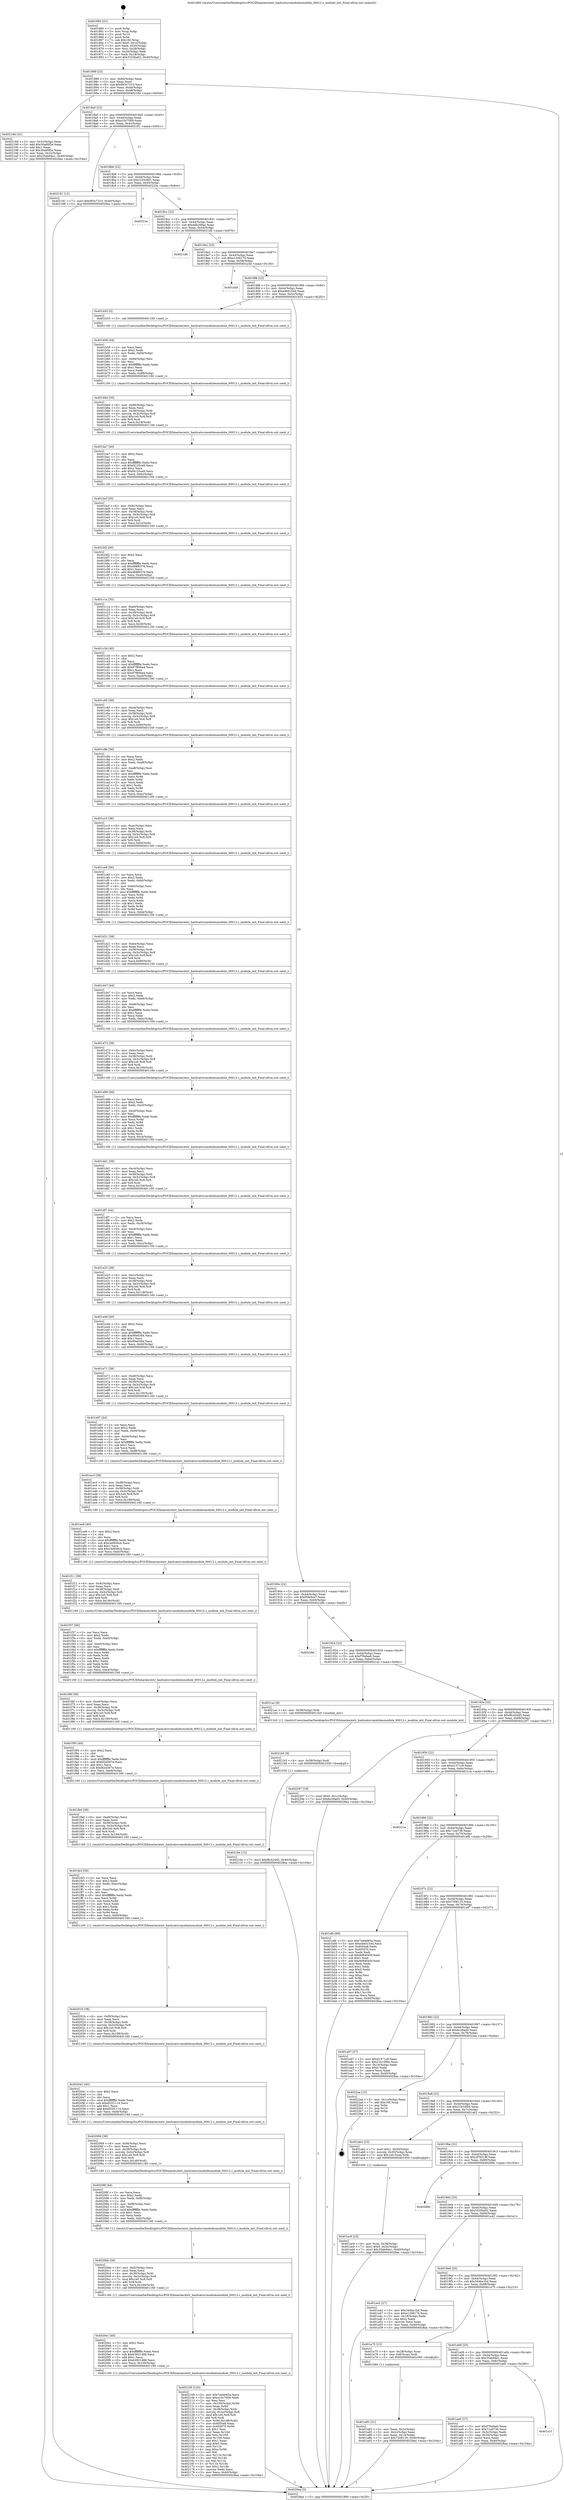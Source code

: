 digraph "0x401860" {
  label = "0x401860 (/mnt/c/Users/mathe/Desktop/tcc/POCII/binaries/extr_hashcatsrcmodulesmodule_00012.c_module_init_Final-ollvm.out::main(0))"
  labelloc = "t"
  node[shape=record]

  Entry [label="",width=0.3,height=0.3,shape=circle,fillcolor=black,style=filled]
  "0x401889" [label="{
     0x401889 [23]\l
     | [instrs]\l
     &nbsp;&nbsp;0x401889 \<+3\>: mov -0x40(%rbp),%eax\l
     &nbsp;&nbsp;0x40188c \<+2\>: mov %eax,%ecx\l
     &nbsp;&nbsp;0x40188e \<+6\>: sub $0x993c7310,%ecx\l
     &nbsp;&nbsp;0x401894 \<+3\>: mov %eax,-0x44(%rbp)\l
     &nbsp;&nbsp;0x401897 \<+3\>: mov %ecx,-0x48(%rbp)\l
     &nbsp;&nbsp;0x40189a \<+6\>: je 000000000040218d \<main+0x92d\>\l
  }"]
  "0x40218d" [label="{
     0x40218d [31]\l
     | [instrs]\l
     &nbsp;&nbsp;0x40218d \<+3\>: mov -0x3c(%rbp),%eax\l
     &nbsp;&nbsp;0x402190 \<+5\>: add $0x30a80f2e,%eax\l
     &nbsp;&nbsp;0x402195 \<+3\>: add $0x1,%eax\l
     &nbsp;&nbsp;0x402198 \<+5\>: sub $0x30a80f2e,%eax\l
     &nbsp;&nbsp;0x40219d \<+3\>: mov %eax,-0x3c(%rbp)\l
     &nbsp;&nbsp;0x4021a0 \<+7\>: movl $0x35ab94e1,-0x40(%rbp)\l
     &nbsp;&nbsp;0x4021a7 \<+5\>: jmp 00000000004028aa \<main+0x104a\>\l
  }"]
  "0x4018a0" [label="{
     0x4018a0 [22]\l
     | [instrs]\l
     &nbsp;&nbsp;0x4018a0 \<+5\>: jmp 00000000004018a5 \<main+0x45\>\l
     &nbsp;&nbsp;0x4018a5 \<+3\>: mov -0x44(%rbp),%eax\l
     &nbsp;&nbsp;0x4018a8 \<+5\>: sub $0xa10c7009,%eax\l
     &nbsp;&nbsp;0x4018ad \<+3\>: mov %eax,-0x4c(%rbp)\l
     &nbsp;&nbsp;0x4018b0 \<+6\>: je 0000000000402181 \<main+0x921\>\l
  }"]
  Exit [label="",width=0.3,height=0.3,shape=circle,fillcolor=black,style=filled,peripheries=2]
  "0x402181" [label="{
     0x402181 [12]\l
     | [instrs]\l
     &nbsp;&nbsp;0x402181 \<+7\>: movl $0x993c7310,-0x40(%rbp)\l
     &nbsp;&nbsp;0x402188 \<+5\>: jmp 00000000004028aa \<main+0x104a\>\l
  }"]
  "0x4018b6" [label="{
     0x4018b6 [22]\l
     | [instrs]\l
     &nbsp;&nbsp;0x4018b6 \<+5\>: jmp 00000000004018bb \<main+0x5b\>\l
     &nbsp;&nbsp;0x4018bb \<+3\>: mov -0x44(%rbp),%eax\l
     &nbsp;&nbsp;0x4018be \<+5\>: sub $0xc233c901,%eax\l
     &nbsp;&nbsp;0x4018c3 \<+3\>: mov %eax,-0x50(%rbp)\l
     &nbsp;&nbsp;0x4018c6 \<+6\>: je 000000000040222e \<main+0x9ce\>\l
  }"]
  "0x4021be" [label="{
     0x4021be [12]\l
     | [instrs]\l
     &nbsp;&nbsp;0x4021be \<+7\>: movl $0xf8c42445,-0x40(%rbp)\l
     &nbsp;&nbsp;0x4021c5 \<+5\>: jmp 00000000004028aa \<main+0x104a\>\l
  }"]
  "0x40222e" [label="{
     0x40222e\l
  }", style=dashed]
  "0x4018cc" [label="{
     0x4018cc [22]\l
     | [instrs]\l
     &nbsp;&nbsp;0x4018cc \<+5\>: jmp 00000000004018d1 \<main+0x71\>\l
     &nbsp;&nbsp;0x4018d1 \<+3\>: mov -0x44(%rbp),%eax\l
     &nbsp;&nbsp;0x4018d4 \<+5\>: sub $0xddb208ac,%eax\l
     &nbsp;&nbsp;0x4018d9 \<+3\>: mov %eax,-0x54(%rbp)\l
     &nbsp;&nbsp;0x4018dc \<+6\>: je 00000000004021d6 \<main+0x976\>\l
  }"]
  "0x4021b5" [label="{
     0x4021b5 [9]\l
     | [instrs]\l
     &nbsp;&nbsp;0x4021b5 \<+4\>: mov -0x38(%rbp),%rdi\l
     &nbsp;&nbsp;0x4021b9 \<+5\>: call 0000000000401030 \<free@plt\>\l
     | [calls]\l
     &nbsp;&nbsp;0x401030 \{1\} (unknown)\l
  }"]
  "0x4021d6" [label="{
     0x4021d6\l
  }", style=dashed]
  "0x4018e2" [label="{
     0x4018e2 [22]\l
     | [instrs]\l
     &nbsp;&nbsp;0x4018e2 \<+5\>: jmp 00000000004018e7 \<main+0x87\>\l
     &nbsp;&nbsp;0x4018e7 \<+3\>: mov -0x44(%rbp),%eax\l
     &nbsp;&nbsp;0x4018ea \<+5\>: sub $0xe1208170,%eax\l
     &nbsp;&nbsp;0x4018ef \<+3\>: mov %eax,-0x58(%rbp)\l
     &nbsp;&nbsp;0x4018f2 \<+6\>: je 0000000000401a5d \<main+0x1fd\>\l
  }"]
  "0x402109" [label="{
     0x402109 [120]\l
     | [instrs]\l
     &nbsp;&nbsp;0x402109 \<+5\>: mov $0x7ad4665a,%ecx\l
     &nbsp;&nbsp;0x40210e \<+5\>: mov $0xa10c7009,%edx\l
     &nbsp;&nbsp;0x402113 \<+2\>: xor %esi,%esi\l
     &nbsp;&nbsp;0x402115 \<+7\>: mov -0x100(%rbp),%r9d\l
     &nbsp;&nbsp;0x40211c \<+4\>: imul %eax,%r9d\l
     &nbsp;&nbsp;0x402120 \<+4\>: mov -0x38(%rbp),%rdi\l
     &nbsp;&nbsp;0x402124 \<+4\>: movslq -0x3c(%rbp),%r8\l
     &nbsp;&nbsp;0x402128 \<+7\>: imul $0x1e0,%r8,%r8\l
     &nbsp;&nbsp;0x40212f \<+3\>: add %r8,%rdi\l
     &nbsp;&nbsp;0x402132 \<+7\>: mov %r9d,0x1d8(%rdi)\l
     &nbsp;&nbsp;0x402139 \<+7\>: mov 0x4050a8,%eax\l
     &nbsp;&nbsp;0x402140 \<+8\>: mov 0x405070,%r9d\l
     &nbsp;&nbsp;0x402148 \<+3\>: sub $0x1,%esi\l
     &nbsp;&nbsp;0x40214b \<+3\>: mov %eax,%r10d\l
     &nbsp;&nbsp;0x40214e \<+3\>: add %esi,%r10d\l
     &nbsp;&nbsp;0x402151 \<+4\>: imul %r10d,%eax\l
     &nbsp;&nbsp;0x402155 \<+3\>: and $0x1,%eax\l
     &nbsp;&nbsp;0x402158 \<+3\>: cmp $0x0,%eax\l
     &nbsp;&nbsp;0x40215b \<+4\>: sete %r11b\l
     &nbsp;&nbsp;0x40215f \<+4\>: cmp $0xa,%r9d\l
     &nbsp;&nbsp;0x402163 \<+3\>: setl %bl\l
     &nbsp;&nbsp;0x402166 \<+3\>: mov %r11b,%r14b\l
     &nbsp;&nbsp;0x402169 \<+3\>: and %bl,%r14b\l
     &nbsp;&nbsp;0x40216c \<+3\>: xor %bl,%r11b\l
     &nbsp;&nbsp;0x40216f \<+3\>: or %r11b,%r14b\l
     &nbsp;&nbsp;0x402172 \<+4\>: test $0x1,%r14b\l
     &nbsp;&nbsp;0x402176 \<+3\>: cmovne %edx,%ecx\l
     &nbsp;&nbsp;0x402179 \<+3\>: mov %ecx,-0x40(%rbp)\l
     &nbsp;&nbsp;0x40217c \<+5\>: jmp 00000000004028aa \<main+0x104a\>\l
  }"]
  "0x401a5d" [label="{
     0x401a5d\l
  }", style=dashed]
  "0x4018f8" [label="{
     0x4018f8 [22]\l
     | [instrs]\l
     &nbsp;&nbsp;0x4018f8 \<+5\>: jmp 00000000004018fd \<main+0x9d\>\l
     &nbsp;&nbsp;0x4018fd \<+3\>: mov -0x44(%rbp),%eax\l
     &nbsp;&nbsp;0x401900 \<+5\>: sub $0xe46d1544,%eax\l
     &nbsp;&nbsp;0x401905 \<+3\>: mov %eax,-0x5c(%rbp)\l
     &nbsp;&nbsp;0x401908 \<+6\>: je 0000000000401b53 \<main+0x2f3\>\l
  }"]
  "0x4020e1" [label="{
     0x4020e1 [40]\l
     | [instrs]\l
     &nbsp;&nbsp;0x4020e1 \<+5\>: mov $0x2,%ecx\l
     &nbsp;&nbsp;0x4020e6 \<+1\>: cltd\l
     &nbsp;&nbsp;0x4020e7 \<+2\>: idiv %ecx\l
     &nbsp;&nbsp;0x4020e9 \<+6\>: imul $0xfffffffe,%edx,%ecx\l
     &nbsp;&nbsp;0x4020ef \<+6\>: sub $0xb3921488,%ecx\l
     &nbsp;&nbsp;0x4020f5 \<+3\>: add $0x1,%ecx\l
     &nbsp;&nbsp;0x4020f8 \<+6\>: add $0xb3921488,%ecx\l
     &nbsp;&nbsp;0x4020fe \<+6\>: mov %ecx,-0x100(%rbp)\l
     &nbsp;&nbsp;0x402104 \<+5\>: call 0000000000401160 \<next_i\>\l
     | [calls]\l
     &nbsp;&nbsp;0x401160 \{1\} (/mnt/c/Users/mathe/Desktop/tcc/POCII/binaries/extr_hashcatsrcmodulesmodule_00012.c_module_init_Final-ollvm.out::next_i)\l
  }"]
  "0x401b53" [label="{
     0x401b53 [5]\l
     | [instrs]\l
     &nbsp;&nbsp;0x401b53 \<+5\>: call 0000000000401160 \<next_i\>\l
     | [calls]\l
     &nbsp;&nbsp;0x401160 \{1\} (/mnt/c/Users/mathe/Desktop/tcc/POCII/binaries/extr_hashcatsrcmodulesmodule_00012.c_module_init_Final-ollvm.out::next_i)\l
  }"]
  "0x40190e" [label="{
     0x40190e [22]\l
     | [instrs]\l
     &nbsp;&nbsp;0x40190e \<+5\>: jmp 0000000000401913 \<main+0xb3\>\l
     &nbsp;&nbsp;0x401913 \<+3\>: mov -0x44(%rbp),%eax\l
     &nbsp;&nbsp;0x401916 \<+5\>: sub $0xf5de9ce7,%eax\l
     &nbsp;&nbsp;0x40191b \<+3\>: mov %eax,-0x60(%rbp)\l
     &nbsp;&nbsp;0x40191e \<+6\>: je 000000000040228b \<main+0xa2b\>\l
  }"]
  "0x4020bb" [label="{
     0x4020bb [38]\l
     | [instrs]\l
     &nbsp;&nbsp;0x4020bb \<+6\>: mov -0xfc(%rbp),%ecx\l
     &nbsp;&nbsp;0x4020c1 \<+3\>: imul %eax,%ecx\l
     &nbsp;&nbsp;0x4020c4 \<+4\>: mov -0x38(%rbp),%rdi\l
     &nbsp;&nbsp;0x4020c8 \<+4\>: movslq -0x3c(%rbp),%r8\l
     &nbsp;&nbsp;0x4020cc \<+7\>: imul $0x1e0,%r8,%r8\l
     &nbsp;&nbsp;0x4020d3 \<+3\>: add %r8,%rdi\l
     &nbsp;&nbsp;0x4020d6 \<+6\>: mov %ecx,0x1d4(%rdi)\l
     &nbsp;&nbsp;0x4020dc \<+5\>: call 0000000000401160 \<next_i\>\l
     | [calls]\l
     &nbsp;&nbsp;0x401160 \{1\} (/mnt/c/Users/mathe/Desktop/tcc/POCII/binaries/extr_hashcatsrcmodulesmodule_00012.c_module_init_Final-ollvm.out::next_i)\l
  }"]
  "0x40228b" [label="{
     0x40228b\l
  }", style=dashed]
  "0x401924" [label="{
     0x401924 [22]\l
     | [instrs]\l
     &nbsp;&nbsp;0x401924 \<+5\>: jmp 0000000000401929 \<main+0xc9\>\l
     &nbsp;&nbsp;0x401929 \<+3\>: mov -0x44(%rbp),%eax\l
     &nbsp;&nbsp;0x40192c \<+5\>: sub $0xf79afae0,%eax\l
     &nbsp;&nbsp;0x401931 \<+3\>: mov %eax,-0x64(%rbp)\l
     &nbsp;&nbsp;0x401934 \<+6\>: je 00000000004021ac \<main+0x94c\>\l
  }"]
  "0x40208f" [label="{
     0x40208f [44]\l
     | [instrs]\l
     &nbsp;&nbsp;0x40208f \<+2\>: xor %ecx,%ecx\l
     &nbsp;&nbsp;0x402091 \<+5\>: mov $0x2,%edx\l
     &nbsp;&nbsp;0x402096 \<+6\>: mov %edx,-0xf8(%rbp)\l
     &nbsp;&nbsp;0x40209c \<+1\>: cltd\l
     &nbsp;&nbsp;0x40209d \<+6\>: mov -0xf8(%rbp),%esi\l
     &nbsp;&nbsp;0x4020a3 \<+2\>: idiv %esi\l
     &nbsp;&nbsp;0x4020a5 \<+6\>: imul $0xfffffffe,%edx,%edx\l
     &nbsp;&nbsp;0x4020ab \<+3\>: sub $0x1,%ecx\l
     &nbsp;&nbsp;0x4020ae \<+2\>: sub %ecx,%edx\l
     &nbsp;&nbsp;0x4020b0 \<+6\>: mov %edx,-0xfc(%rbp)\l
     &nbsp;&nbsp;0x4020b6 \<+5\>: call 0000000000401160 \<next_i\>\l
     | [calls]\l
     &nbsp;&nbsp;0x401160 \{1\} (/mnt/c/Users/mathe/Desktop/tcc/POCII/binaries/extr_hashcatsrcmodulesmodule_00012.c_module_init_Final-ollvm.out::next_i)\l
  }"]
  "0x4021ac" [label="{
     0x4021ac [9]\l
     | [instrs]\l
     &nbsp;&nbsp;0x4021ac \<+4\>: mov -0x38(%rbp),%rdi\l
     &nbsp;&nbsp;0x4021b0 \<+5\>: call 00000000004013c0 \<module_init\>\l
     | [calls]\l
     &nbsp;&nbsp;0x4013c0 \{1\} (/mnt/c/Users/mathe/Desktop/tcc/POCII/binaries/extr_hashcatsrcmodulesmodule_00012.c_module_init_Final-ollvm.out::module_init)\l
  }"]
  "0x40193a" [label="{
     0x40193a [22]\l
     | [instrs]\l
     &nbsp;&nbsp;0x40193a \<+5\>: jmp 000000000040193f \<main+0xdf\>\l
     &nbsp;&nbsp;0x40193f \<+3\>: mov -0x44(%rbp),%eax\l
     &nbsp;&nbsp;0x401942 \<+5\>: sub $0xf8c42445,%eax\l
     &nbsp;&nbsp;0x401947 \<+3\>: mov %eax,-0x68(%rbp)\l
     &nbsp;&nbsp;0x40194a \<+6\>: je 0000000000402297 \<main+0xa37\>\l
  }"]
  "0x402069" [label="{
     0x402069 [38]\l
     | [instrs]\l
     &nbsp;&nbsp;0x402069 \<+6\>: mov -0xf4(%rbp),%ecx\l
     &nbsp;&nbsp;0x40206f \<+3\>: imul %eax,%ecx\l
     &nbsp;&nbsp;0x402072 \<+4\>: mov -0x38(%rbp),%rdi\l
     &nbsp;&nbsp;0x402076 \<+4\>: movslq -0x3c(%rbp),%r8\l
     &nbsp;&nbsp;0x40207a \<+7\>: imul $0x1e0,%r8,%r8\l
     &nbsp;&nbsp;0x402081 \<+3\>: add %r8,%rdi\l
     &nbsp;&nbsp;0x402084 \<+6\>: mov %ecx,0x1d0(%rdi)\l
     &nbsp;&nbsp;0x40208a \<+5\>: call 0000000000401160 \<next_i\>\l
     | [calls]\l
     &nbsp;&nbsp;0x401160 \{1\} (/mnt/c/Users/mathe/Desktop/tcc/POCII/binaries/extr_hashcatsrcmodulesmodule_00012.c_module_init_Final-ollvm.out::next_i)\l
  }"]
  "0x402297" [label="{
     0x402297 [19]\l
     | [instrs]\l
     &nbsp;&nbsp;0x402297 \<+7\>: movl $0x0,-0x1c(%rbp)\l
     &nbsp;&nbsp;0x40229e \<+7\>: movl $0xbc26ad3,-0x40(%rbp)\l
     &nbsp;&nbsp;0x4022a5 \<+5\>: jmp 00000000004028aa \<main+0x104a\>\l
  }"]
  "0x401950" [label="{
     0x401950 [22]\l
     | [instrs]\l
     &nbsp;&nbsp;0x401950 \<+5\>: jmp 0000000000401955 \<main+0xf5\>\l
     &nbsp;&nbsp;0x401955 \<+3\>: mov -0x44(%rbp),%eax\l
     &nbsp;&nbsp;0x401958 \<+5\>: sub $0x41571c9,%eax\l
     &nbsp;&nbsp;0x40195d \<+3\>: mov %eax,-0x6c(%rbp)\l
     &nbsp;&nbsp;0x401960 \<+6\>: je 00000000004021ca \<main+0x96a\>\l
  }"]
  "0x402041" [label="{
     0x402041 [40]\l
     | [instrs]\l
     &nbsp;&nbsp;0x402041 \<+5\>: mov $0x2,%ecx\l
     &nbsp;&nbsp;0x402046 \<+1\>: cltd\l
     &nbsp;&nbsp;0x402047 \<+2\>: idiv %ecx\l
     &nbsp;&nbsp;0x402049 \<+6\>: imul $0xfffffffe,%edx,%ecx\l
     &nbsp;&nbsp;0x40204f \<+6\>: sub $0xd52f1114,%ecx\l
     &nbsp;&nbsp;0x402055 \<+3\>: add $0x1,%ecx\l
     &nbsp;&nbsp;0x402058 \<+6\>: add $0xd52f1114,%ecx\l
     &nbsp;&nbsp;0x40205e \<+6\>: mov %ecx,-0xf4(%rbp)\l
     &nbsp;&nbsp;0x402064 \<+5\>: call 0000000000401160 \<next_i\>\l
     | [calls]\l
     &nbsp;&nbsp;0x401160 \{1\} (/mnt/c/Users/mathe/Desktop/tcc/POCII/binaries/extr_hashcatsrcmodulesmodule_00012.c_module_init_Final-ollvm.out::next_i)\l
  }"]
  "0x4021ca" [label="{
     0x4021ca\l
  }", style=dashed]
  "0x401966" [label="{
     0x401966 [22]\l
     | [instrs]\l
     &nbsp;&nbsp;0x401966 \<+5\>: jmp 000000000040196b \<main+0x10b\>\l
     &nbsp;&nbsp;0x40196b \<+3\>: mov -0x44(%rbp),%eax\l
     &nbsp;&nbsp;0x40196e \<+5\>: sub $0x71ed736,%eax\l
     &nbsp;&nbsp;0x401973 \<+3\>: mov %eax,-0x70(%rbp)\l
     &nbsp;&nbsp;0x401976 \<+6\>: je 0000000000401afb \<main+0x29b\>\l
  }"]
  "0x40201b" [label="{
     0x40201b [38]\l
     | [instrs]\l
     &nbsp;&nbsp;0x40201b \<+6\>: mov -0xf0(%rbp),%ecx\l
     &nbsp;&nbsp;0x402021 \<+3\>: imul %eax,%ecx\l
     &nbsp;&nbsp;0x402024 \<+4\>: mov -0x38(%rbp),%rdi\l
     &nbsp;&nbsp;0x402028 \<+4\>: movslq -0x3c(%rbp),%r8\l
     &nbsp;&nbsp;0x40202c \<+7\>: imul $0x1e0,%r8,%r8\l
     &nbsp;&nbsp;0x402033 \<+3\>: add %r8,%rdi\l
     &nbsp;&nbsp;0x402036 \<+6\>: mov %ecx,0x198(%rdi)\l
     &nbsp;&nbsp;0x40203c \<+5\>: call 0000000000401160 \<next_i\>\l
     | [calls]\l
     &nbsp;&nbsp;0x401160 \{1\} (/mnt/c/Users/mathe/Desktop/tcc/POCII/binaries/extr_hashcatsrcmodulesmodule_00012.c_module_init_Final-ollvm.out::next_i)\l
  }"]
  "0x401afb" [label="{
     0x401afb [88]\l
     | [instrs]\l
     &nbsp;&nbsp;0x401afb \<+5\>: mov $0x7ad4665a,%eax\l
     &nbsp;&nbsp;0x401b00 \<+5\>: mov $0xe46d1544,%ecx\l
     &nbsp;&nbsp;0x401b05 \<+7\>: mov 0x4050a8,%edx\l
     &nbsp;&nbsp;0x401b0c \<+7\>: mov 0x405070,%esi\l
     &nbsp;&nbsp;0x401b13 \<+2\>: mov %edx,%edi\l
     &nbsp;&nbsp;0x401b15 \<+6\>: sub $0x9d84045f,%edi\l
     &nbsp;&nbsp;0x401b1b \<+3\>: sub $0x1,%edi\l
     &nbsp;&nbsp;0x401b1e \<+6\>: add $0x9d84045f,%edi\l
     &nbsp;&nbsp;0x401b24 \<+3\>: imul %edi,%edx\l
     &nbsp;&nbsp;0x401b27 \<+3\>: and $0x1,%edx\l
     &nbsp;&nbsp;0x401b2a \<+3\>: cmp $0x0,%edx\l
     &nbsp;&nbsp;0x401b2d \<+4\>: sete %r8b\l
     &nbsp;&nbsp;0x401b31 \<+3\>: cmp $0xa,%esi\l
     &nbsp;&nbsp;0x401b34 \<+4\>: setl %r9b\l
     &nbsp;&nbsp;0x401b38 \<+3\>: mov %r8b,%r10b\l
     &nbsp;&nbsp;0x401b3b \<+3\>: and %r9b,%r10b\l
     &nbsp;&nbsp;0x401b3e \<+3\>: xor %r9b,%r8b\l
     &nbsp;&nbsp;0x401b41 \<+3\>: or %r8b,%r10b\l
     &nbsp;&nbsp;0x401b44 \<+4\>: test $0x1,%r10b\l
     &nbsp;&nbsp;0x401b48 \<+3\>: cmovne %ecx,%eax\l
     &nbsp;&nbsp;0x401b4b \<+3\>: mov %eax,-0x40(%rbp)\l
     &nbsp;&nbsp;0x401b4e \<+5\>: jmp 00000000004028aa \<main+0x104a\>\l
  }"]
  "0x40197c" [label="{
     0x40197c [22]\l
     | [instrs]\l
     &nbsp;&nbsp;0x40197c \<+5\>: jmp 0000000000401981 \<main+0x121\>\l
     &nbsp;&nbsp;0x401981 \<+3\>: mov -0x44(%rbp),%eax\l
     &nbsp;&nbsp;0x401984 \<+5\>: sub $0x7308135,%eax\l
     &nbsp;&nbsp;0x401989 \<+3\>: mov %eax,-0x74(%rbp)\l
     &nbsp;&nbsp;0x40198c \<+6\>: je 0000000000401a97 \<main+0x237\>\l
  }"]
  "0x401fe3" [label="{
     0x401fe3 [56]\l
     | [instrs]\l
     &nbsp;&nbsp;0x401fe3 \<+2\>: xor %ecx,%ecx\l
     &nbsp;&nbsp;0x401fe5 \<+5\>: mov $0x2,%edx\l
     &nbsp;&nbsp;0x401fea \<+6\>: mov %edx,-0xec(%rbp)\l
     &nbsp;&nbsp;0x401ff0 \<+1\>: cltd\l
     &nbsp;&nbsp;0x401ff1 \<+6\>: mov -0xec(%rbp),%esi\l
     &nbsp;&nbsp;0x401ff7 \<+2\>: idiv %esi\l
     &nbsp;&nbsp;0x401ff9 \<+6\>: imul $0xfffffffe,%edx,%edx\l
     &nbsp;&nbsp;0x401fff \<+3\>: mov %ecx,%r9d\l
     &nbsp;&nbsp;0x402002 \<+3\>: sub %edx,%r9d\l
     &nbsp;&nbsp;0x402005 \<+2\>: mov %ecx,%edx\l
     &nbsp;&nbsp;0x402007 \<+3\>: sub $0x1,%edx\l
     &nbsp;&nbsp;0x40200a \<+3\>: add %edx,%r9d\l
     &nbsp;&nbsp;0x40200d \<+3\>: sub %r9d,%ecx\l
     &nbsp;&nbsp;0x402010 \<+6\>: mov %ecx,-0xf0(%rbp)\l
     &nbsp;&nbsp;0x402016 \<+5\>: call 0000000000401160 \<next_i\>\l
     | [calls]\l
     &nbsp;&nbsp;0x401160 \{1\} (/mnt/c/Users/mathe/Desktop/tcc/POCII/binaries/extr_hashcatsrcmodulesmodule_00012.c_module_init_Final-ollvm.out::next_i)\l
  }"]
  "0x401a97" [label="{
     0x401a97 [27]\l
     | [instrs]\l
     &nbsp;&nbsp;0x401a97 \<+5\>: mov $0x41571c9,%eax\l
     &nbsp;&nbsp;0x401a9c \<+5\>: mov $0x21b10f94,%ecx\l
     &nbsp;&nbsp;0x401aa1 \<+3\>: mov -0x14(%rbp),%edx\l
     &nbsp;&nbsp;0x401aa4 \<+3\>: cmp $0x0,%edx\l
     &nbsp;&nbsp;0x401aa7 \<+3\>: cmove %ecx,%eax\l
     &nbsp;&nbsp;0x401aaa \<+3\>: mov %eax,-0x40(%rbp)\l
     &nbsp;&nbsp;0x401aad \<+5\>: jmp 00000000004028aa \<main+0x104a\>\l
  }"]
  "0x401992" [label="{
     0x401992 [22]\l
     | [instrs]\l
     &nbsp;&nbsp;0x401992 \<+5\>: jmp 0000000000401997 \<main+0x137\>\l
     &nbsp;&nbsp;0x401997 \<+3\>: mov -0x44(%rbp),%eax\l
     &nbsp;&nbsp;0x40199a \<+5\>: sub $0xbc26ad3,%eax\l
     &nbsp;&nbsp;0x40199f \<+3\>: mov %eax,-0x78(%rbp)\l
     &nbsp;&nbsp;0x4019a2 \<+6\>: je 00000000004022aa \<main+0xa4a\>\l
  }"]
  "0x401fbd" [label="{
     0x401fbd [38]\l
     | [instrs]\l
     &nbsp;&nbsp;0x401fbd \<+6\>: mov -0xe8(%rbp),%ecx\l
     &nbsp;&nbsp;0x401fc3 \<+3\>: imul %eax,%ecx\l
     &nbsp;&nbsp;0x401fc6 \<+4\>: mov -0x38(%rbp),%rdi\l
     &nbsp;&nbsp;0x401fca \<+4\>: movslq -0x3c(%rbp),%r8\l
     &nbsp;&nbsp;0x401fce \<+7\>: imul $0x1e0,%r8,%r8\l
     &nbsp;&nbsp;0x401fd5 \<+3\>: add %r8,%rdi\l
     &nbsp;&nbsp;0x401fd8 \<+6\>: mov %ecx,0x194(%rdi)\l
     &nbsp;&nbsp;0x401fde \<+5\>: call 0000000000401160 \<next_i\>\l
     | [calls]\l
     &nbsp;&nbsp;0x401160 \{1\} (/mnt/c/Users/mathe/Desktop/tcc/POCII/binaries/extr_hashcatsrcmodulesmodule_00012.c_module_init_Final-ollvm.out::next_i)\l
  }"]
  "0x4022aa" [label="{
     0x4022aa [15]\l
     | [instrs]\l
     &nbsp;&nbsp;0x4022aa \<+3\>: mov -0x1c(%rbp),%eax\l
     &nbsp;&nbsp;0x4022ad \<+7\>: add $0x160,%rsp\l
     &nbsp;&nbsp;0x4022b4 \<+1\>: pop %rbx\l
     &nbsp;&nbsp;0x4022b5 \<+2\>: pop %r14\l
     &nbsp;&nbsp;0x4022b7 \<+1\>: pop %rbp\l
     &nbsp;&nbsp;0x4022b8 \<+1\>: ret\l
  }"]
  "0x4019a8" [label="{
     0x4019a8 [22]\l
     | [instrs]\l
     &nbsp;&nbsp;0x4019a8 \<+5\>: jmp 00000000004019ad \<main+0x14d\>\l
     &nbsp;&nbsp;0x4019ad \<+3\>: mov -0x44(%rbp),%eax\l
     &nbsp;&nbsp;0x4019b0 \<+5\>: sub $0x21b10f94,%eax\l
     &nbsp;&nbsp;0x4019b5 \<+3\>: mov %eax,-0x7c(%rbp)\l
     &nbsp;&nbsp;0x4019b8 \<+6\>: je 0000000000401ab2 \<main+0x252\>\l
  }"]
  "0x401f95" [label="{
     0x401f95 [40]\l
     | [instrs]\l
     &nbsp;&nbsp;0x401f95 \<+5\>: mov $0x2,%ecx\l
     &nbsp;&nbsp;0x401f9a \<+1\>: cltd\l
     &nbsp;&nbsp;0x401f9b \<+2\>: idiv %ecx\l
     &nbsp;&nbsp;0x401f9d \<+6\>: imul $0xfffffffe,%edx,%ecx\l
     &nbsp;&nbsp;0x401fa3 \<+6\>: add $0xfd2d367e,%ecx\l
     &nbsp;&nbsp;0x401fa9 \<+3\>: add $0x1,%ecx\l
     &nbsp;&nbsp;0x401fac \<+6\>: sub $0xfd2d367e,%ecx\l
     &nbsp;&nbsp;0x401fb2 \<+6\>: mov %ecx,-0xe8(%rbp)\l
     &nbsp;&nbsp;0x401fb8 \<+5\>: call 0000000000401160 \<next_i\>\l
     | [calls]\l
     &nbsp;&nbsp;0x401160 \{1\} (/mnt/c/Users/mathe/Desktop/tcc/POCII/binaries/extr_hashcatsrcmodulesmodule_00012.c_module_init_Final-ollvm.out::next_i)\l
  }"]
  "0x401ab2" [label="{
     0x401ab2 [23]\l
     | [instrs]\l
     &nbsp;&nbsp;0x401ab2 \<+7\>: movl $0x1,-0x30(%rbp)\l
     &nbsp;&nbsp;0x401ab9 \<+4\>: movslq -0x30(%rbp),%rax\l
     &nbsp;&nbsp;0x401abd \<+7\>: imul $0x1e0,%rax,%rdi\l
     &nbsp;&nbsp;0x401ac4 \<+5\>: call 0000000000401050 \<malloc@plt\>\l
     | [calls]\l
     &nbsp;&nbsp;0x401050 \{1\} (unknown)\l
  }"]
  "0x4019be" [label="{
     0x4019be [22]\l
     | [instrs]\l
     &nbsp;&nbsp;0x4019be \<+5\>: jmp 00000000004019c3 \<main+0x163\>\l
     &nbsp;&nbsp;0x4019c3 \<+3\>: mov -0x44(%rbp),%eax\l
     &nbsp;&nbsp;0x4019c6 \<+5\>: sub $0x2f76518f,%eax\l
     &nbsp;&nbsp;0x4019cb \<+3\>: mov %eax,-0x80(%rbp)\l
     &nbsp;&nbsp;0x4019ce \<+6\>: je 000000000040289e \<main+0x103e\>\l
  }"]
  "0x401f6f" [label="{
     0x401f6f [38]\l
     | [instrs]\l
     &nbsp;&nbsp;0x401f6f \<+6\>: mov -0xe4(%rbp),%ecx\l
     &nbsp;&nbsp;0x401f75 \<+3\>: imul %eax,%ecx\l
     &nbsp;&nbsp;0x401f78 \<+4\>: mov -0x38(%rbp),%rdi\l
     &nbsp;&nbsp;0x401f7c \<+4\>: movslq -0x3c(%rbp),%r8\l
     &nbsp;&nbsp;0x401f80 \<+7\>: imul $0x1e0,%r8,%r8\l
     &nbsp;&nbsp;0x401f87 \<+3\>: add %r8,%rdi\l
     &nbsp;&nbsp;0x401f8a \<+6\>: mov %ecx,0x190(%rdi)\l
     &nbsp;&nbsp;0x401f90 \<+5\>: call 0000000000401160 \<next_i\>\l
     | [calls]\l
     &nbsp;&nbsp;0x401160 \{1\} (/mnt/c/Users/mathe/Desktop/tcc/POCII/binaries/extr_hashcatsrcmodulesmodule_00012.c_module_init_Final-ollvm.out::next_i)\l
  }"]
  "0x40289e" [label="{
     0x40289e\l
  }", style=dashed]
  "0x4019d4" [label="{
     0x4019d4 [25]\l
     | [instrs]\l
     &nbsp;&nbsp;0x4019d4 \<+5\>: jmp 00000000004019d9 \<main+0x179\>\l
     &nbsp;&nbsp;0x4019d9 \<+3\>: mov -0x44(%rbp),%eax\l
     &nbsp;&nbsp;0x4019dc \<+5\>: sub $0x3325ba02,%eax\l
     &nbsp;&nbsp;0x4019e1 \<+6\>: mov %eax,-0x84(%rbp)\l
     &nbsp;&nbsp;0x4019e7 \<+6\>: je 0000000000401a42 \<main+0x1e2\>\l
  }"]
  "0x401f37" [label="{
     0x401f37 [56]\l
     | [instrs]\l
     &nbsp;&nbsp;0x401f37 \<+2\>: xor %ecx,%ecx\l
     &nbsp;&nbsp;0x401f39 \<+5\>: mov $0x2,%edx\l
     &nbsp;&nbsp;0x401f3e \<+6\>: mov %edx,-0xe0(%rbp)\l
     &nbsp;&nbsp;0x401f44 \<+1\>: cltd\l
     &nbsp;&nbsp;0x401f45 \<+6\>: mov -0xe0(%rbp),%esi\l
     &nbsp;&nbsp;0x401f4b \<+2\>: idiv %esi\l
     &nbsp;&nbsp;0x401f4d \<+6\>: imul $0xfffffffe,%edx,%edx\l
     &nbsp;&nbsp;0x401f53 \<+3\>: mov %ecx,%r9d\l
     &nbsp;&nbsp;0x401f56 \<+3\>: sub %edx,%r9d\l
     &nbsp;&nbsp;0x401f59 \<+2\>: mov %ecx,%edx\l
     &nbsp;&nbsp;0x401f5b \<+3\>: sub $0x1,%edx\l
     &nbsp;&nbsp;0x401f5e \<+3\>: add %edx,%r9d\l
     &nbsp;&nbsp;0x401f61 \<+3\>: sub %r9d,%ecx\l
     &nbsp;&nbsp;0x401f64 \<+6\>: mov %ecx,-0xe4(%rbp)\l
     &nbsp;&nbsp;0x401f6a \<+5\>: call 0000000000401160 \<next_i\>\l
     | [calls]\l
     &nbsp;&nbsp;0x401160 \{1\} (/mnt/c/Users/mathe/Desktop/tcc/POCII/binaries/extr_hashcatsrcmodulesmodule_00012.c_module_init_Final-ollvm.out::next_i)\l
  }"]
  "0x401a42" [label="{
     0x401a42 [27]\l
     | [instrs]\l
     &nbsp;&nbsp;0x401a42 \<+5\>: mov $0x344be1bd,%eax\l
     &nbsp;&nbsp;0x401a47 \<+5\>: mov $0xe1208170,%ecx\l
     &nbsp;&nbsp;0x401a4c \<+3\>: mov -0x18(%rbp),%edx\l
     &nbsp;&nbsp;0x401a4f \<+3\>: cmp $0x2,%edx\l
     &nbsp;&nbsp;0x401a52 \<+3\>: cmovne %ecx,%eax\l
     &nbsp;&nbsp;0x401a55 \<+3\>: mov %eax,-0x40(%rbp)\l
     &nbsp;&nbsp;0x401a58 \<+5\>: jmp 00000000004028aa \<main+0x104a\>\l
  }"]
  "0x4019ed" [label="{
     0x4019ed [25]\l
     | [instrs]\l
     &nbsp;&nbsp;0x4019ed \<+5\>: jmp 00000000004019f2 \<main+0x192\>\l
     &nbsp;&nbsp;0x4019f2 \<+3\>: mov -0x44(%rbp),%eax\l
     &nbsp;&nbsp;0x4019f5 \<+5\>: sub $0x344be1bd,%eax\l
     &nbsp;&nbsp;0x4019fa \<+6\>: mov %eax,-0x88(%rbp)\l
     &nbsp;&nbsp;0x401a00 \<+6\>: je 0000000000401a75 \<main+0x215\>\l
  }"]
  "0x4028aa" [label="{
     0x4028aa [5]\l
     | [instrs]\l
     &nbsp;&nbsp;0x4028aa \<+5\>: jmp 0000000000401889 \<main+0x29\>\l
  }"]
  "0x401860" [label="{
     0x401860 [41]\l
     | [instrs]\l
     &nbsp;&nbsp;0x401860 \<+1\>: push %rbp\l
     &nbsp;&nbsp;0x401861 \<+3\>: mov %rsp,%rbp\l
     &nbsp;&nbsp;0x401864 \<+2\>: push %r14\l
     &nbsp;&nbsp;0x401866 \<+1\>: push %rbx\l
     &nbsp;&nbsp;0x401867 \<+7\>: sub $0x160,%rsp\l
     &nbsp;&nbsp;0x40186e \<+7\>: movl $0x0,-0x1c(%rbp)\l
     &nbsp;&nbsp;0x401875 \<+3\>: mov %edi,-0x20(%rbp)\l
     &nbsp;&nbsp;0x401878 \<+4\>: mov %rsi,-0x28(%rbp)\l
     &nbsp;&nbsp;0x40187c \<+3\>: mov -0x20(%rbp),%edi\l
     &nbsp;&nbsp;0x40187f \<+3\>: mov %edi,-0x18(%rbp)\l
     &nbsp;&nbsp;0x401882 \<+7\>: movl $0x3325ba02,-0x40(%rbp)\l
  }"]
  "0x401f11" [label="{
     0x401f11 [38]\l
     | [instrs]\l
     &nbsp;&nbsp;0x401f11 \<+6\>: mov -0xdc(%rbp),%ecx\l
     &nbsp;&nbsp;0x401f17 \<+3\>: imul %eax,%ecx\l
     &nbsp;&nbsp;0x401f1a \<+4\>: mov -0x38(%rbp),%rdi\l
     &nbsp;&nbsp;0x401f1e \<+4\>: movslq -0x3c(%rbp),%r8\l
     &nbsp;&nbsp;0x401f22 \<+7\>: imul $0x1e0,%r8,%r8\l
     &nbsp;&nbsp;0x401f29 \<+3\>: add %r8,%rdi\l
     &nbsp;&nbsp;0x401f2c \<+6\>: mov %ecx,0x18c(%rdi)\l
     &nbsp;&nbsp;0x401f32 \<+5\>: call 0000000000401160 \<next_i\>\l
     | [calls]\l
     &nbsp;&nbsp;0x401160 \{1\} (/mnt/c/Users/mathe/Desktop/tcc/POCII/binaries/extr_hashcatsrcmodulesmodule_00012.c_module_init_Final-ollvm.out::next_i)\l
  }"]
  "0x401a75" [label="{
     0x401a75 [13]\l
     | [instrs]\l
     &nbsp;&nbsp;0x401a75 \<+4\>: mov -0x28(%rbp),%rax\l
     &nbsp;&nbsp;0x401a79 \<+4\>: mov 0x8(%rax),%rdi\l
     &nbsp;&nbsp;0x401a7d \<+5\>: call 0000000000401060 \<atoi@plt\>\l
     | [calls]\l
     &nbsp;&nbsp;0x401060 \{1\} (unknown)\l
  }"]
  "0x401a06" [label="{
     0x401a06 [25]\l
     | [instrs]\l
     &nbsp;&nbsp;0x401a06 \<+5\>: jmp 0000000000401a0b \<main+0x1ab\>\l
     &nbsp;&nbsp;0x401a0b \<+3\>: mov -0x44(%rbp),%eax\l
     &nbsp;&nbsp;0x401a0e \<+5\>: sub $0x35ab94e1,%eax\l
     &nbsp;&nbsp;0x401a13 \<+6\>: mov %eax,-0x8c(%rbp)\l
     &nbsp;&nbsp;0x401a19 \<+6\>: je 0000000000401ae0 \<main+0x280\>\l
  }"]
  "0x401a82" [label="{
     0x401a82 [21]\l
     | [instrs]\l
     &nbsp;&nbsp;0x401a82 \<+3\>: mov %eax,-0x2c(%rbp)\l
     &nbsp;&nbsp;0x401a85 \<+3\>: mov -0x2c(%rbp),%eax\l
     &nbsp;&nbsp;0x401a88 \<+3\>: mov %eax,-0x14(%rbp)\l
     &nbsp;&nbsp;0x401a8b \<+7\>: movl $0x7308135,-0x40(%rbp)\l
     &nbsp;&nbsp;0x401a92 \<+5\>: jmp 00000000004028aa \<main+0x104a\>\l
  }"]
  "0x401ac9" [label="{
     0x401ac9 [23]\l
     | [instrs]\l
     &nbsp;&nbsp;0x401ac9 \<+4\>: mov %rax,-0x38(%rbp)\l
     &nbsp;&nbsp;0x401acd \<+7\>: movl $0x0,-0x3c(%rbp)\l
     &nbsp;&nbsp;0x401ad4 \<+7\>: movl $0x35ab94e1,-0x40(%rbp)\l
     &nbsp;&nbsp;0x401adb \<+5\>: jmp 00000000004028aa \<main+0x104a\>\l
  }"]
  "0x401ee9" [label="{
     0x401ee9 [40]\l
     | [instrs]\l
     &nbsp;&nbsp;0x401ee9 \<+5\>: mov $0x2,%ecx\l
     &nbsp;&nbsp;0x401eee \<+1\>: cltd\l
     &nbsp;&nbsp;0x401eef \<+2\>: idiv %ecx\l
     &nbsp;&nbsp;0x401ef1 \<+6\>: imul $0xfffffffe,%edx,%ecx\l
     &nbsp;&nbsp;0x401ef7 \<+6\>: sub $0xc4d936cb,%ecx\l
     &nbsp;&nbsp;0x401efd \<+3\>: add $0x1,%ecx\l
     &nbsp;&nbsp;0x401f00 \<+6\>: add $0xc4d936cb,%ecx\l
     &nbsp;&nbsp;0x401f06 \<+6\>: mov %ecx,-0xdc(%rbp)\l
     &nbsp;&nbsp;0x401f0c \<+5\>: call 0000000000401160 \<next_i\>\l
     | [calls]\l
     &nbsp;&nbsp;0x401160 \{1\} (/mnt/c/Users/mathe/Desktop/tcc/POCII/binaries/extr_hashcatsrcmodulesmodule_00012.c_module_init_Final-ollvm.out::next_i)\l
  }"]
  "0x401ae0" [label="{
     0x401ae0 [27]\l
     | [instrs]\l
     &nbsp;&nbsp;0x401ae0 \<+5\>: mov $0xf79afae0,%eax\l
     &nbsp;&nbsp;0x401ae5 \<+5\>: mov $0x71ed736,%ecx\l
     &nbsp;&nbsp;0x401aea \<+3\>: mov -0x3c(%rbp),%edx\l
     &nbsp;&nbsp;0x401aed \<+3\>: cmp -0x30(%rbp),%edx\l
     &nbsp;&nbsp;0x401af0 \<+3\>: cmovl %ecx,%eax\l
     &nbsp;&nbsp;0x401af3 \<+3\>: mov %eax,-0x40(%rbp)\l
     &nbsp;&nbsp;0x401af6 \<+5\>: jmp 00000000004028aa \<main+0x104a\>\l
  }"]
  "0x401a1f" [label="{
     0x401a1f\l
  }", style=dashed]
  "0x401b58" [label="{
     0x401b58 [44]\l
     | [instrs]\l
     &nbsp;&nbsp;0x401b58 \<+2\>: xor %ecx,%ecx\l
     &nbsp;&nbsp;0x401b5a \<+5\>: mov $0x2,%edx\l
     &nbsp;&nbsp;0x401b5f \<+6\>: mov %edx,-0x94(%rbp)\l
     &nbsp;&nbsp;0x401b65 \<+1\>: cltd\l
     &nbsp;&nbsp;0x401b66 \<+6\>: mov -0x94(%rbp),%esi\l
     &nbsp;&nbsp;0x401b6c \<+2\>: idiv %esi\l
     &nbsp;&nbsp;0x401b6e \<+6\>: imul $0xfffffffe,%edx,%edx\l
     &nbsp;&nbsp;0x401b74 \<+3\>: sub $0x1,%ecx\l
     &nbsp;&nbsp;0x401b77 \<+2\>: sub %ecx,%edx\l
     &nbsp;&nbsp;0x401b79 \<+6\>: mov %edx,-0x98(%rbp)\l
     &nbsp;&nbsp;0x401b7f \<+5\>: call 0000000000401160 \<next_i\>\l
     | [calls]\l
     &nbsp;&nbsp;0x401160 \{1\} (/mnt/c/Users/mathe/Desktop/tcc/POCII/binaries/extr_hashcatsrcmodulesmodule_00012.c_module_init_Final-ollvm.out::next_i)\l
  }"]
  "0x401b84" [label="{
     0x401b84 [35]\l
     | [instrs]\l
     &nbsp;&nbsp;0x401b84 \<+6\>: mov -0x98(%rbp),%ecx\l
     &nbsp;&nbsp;0x401b8a \<+3\>: imul %eax,%ecx\l
     &nbsp;&nbsp;0x401b8d \<+4\>: mov -0x38(%rbp),%rdi\l
     &nbsp;&nbsp;0x401b91 \<+4\>: movslq -0x3c(%rbp),%r8\l
     &nbsp;&nbsp;0x401b95 \<+7\>: imul $0x1e0,%r8,%r8\l
     &nbsp;&nbsp;0x401b9c \<+3\>: add %r8,%rdi\l
     &nbsp;&nbsp;0x401b9f \<+3\>: mov %ecx,0x18(%rdi)\l
     &nbsp;&nbsp;0x401ba2 \<+5\>: call 0000000000401160 \<next_i\>\l
     | [calls]\l
     &nbsp;&nbsp;0x401160 \{1\} (/mnt/c/Users/mathe/Desktop/tcc/POCII/binaries/extr_hashcatsrcmodulesmodule_00012.c_module_init_Final-ollvm.out::next_i)\l
  }"]
  "0x401ba7" [label="{
     0x401ba7 [40]\l
     | [instrs]\l
     &nbsp;&nbsp;0x401ba7 \<+5\>: mov $0x2,%ecx\l
     &nbsp;&nbsp;0x401bac \<+1\>: cltd\l
     &nbsp;&nbsp;0x401bad \<+2\>: idiv %ecx\l
     &nbsp;&nbsp;0x401baf \<+6\>: imul $0xfffffffe,%edx,%ecx\l
     &nbsp;&nbsp;0x401bb5 \<+6\>: sub $0xf4125ce9,%ecx\l
     &nbsp;&nbsp;0x401bbb \<+3\>: add $0x1,%ecx\l
     &nbsp;&nbsp;0x401bbe \<+6\>: add $0xf4125ce9,%ecx\l
     &nbsp;&nbsp;0x401bc4 \<+6\>: mov %ecx,-0x9c(%rbp)\l
     &nbsp;&nbsp;0x401bca \<+5\>: call 0000000000401160 \<next_i\>\l
     | [calls]\l
     &nbsp;&nbsp;0x401160 \{1\} (/mnt/c/Users/mathe/Desktop/tcc/POCII/binaries/extr_hashcatsrcmodulesmodule_00012.c_module_init_Final-ollvm.out::next_i)\l
  }"]
  "0x401bcf" [label="{
     0x401bcf [35]\l
     | [instrs]\l
     &nbsp;&nbsp;0x401bcf \<+6\>: mov -0x9c(%rbp),%ecx\l
     &nbsp;&nbsp;0x401bd5 \<+3\>: imul %eax,%ecx\l
     &nbsp;&nbsp;0x401bd8 \<+4\>: mov -0x38(%rbp),%rdi\l
     &nbsp;&nbsp;0x401bdc \<+4\>: movslq -0x3c(%rbp),%r8\l
     &nbsp;&nbsp;0x401be0 \<+7\>: imul $0x1e0,%r8,%r8\l
     &nbsp;&nbsp;0x401be7 \<+3\>: add %r8,%rdi\l
     &nbsp;&nbsp;0x401bea \<+3\>: mov %ecx,0x1c(%rdi)\l
     &nbsp;&nbsp;0x401bed \<+5\>: call 0000000000401160 \<next_i\>\l
     | [calls]\l
     &nbsp;&nbsp;0x401160 \{1\} (/mnt/c/Users/mathe/Desktop/tcc/POCII/binaries/extr_hashcatsrcmodulesmodule_00012.c_module_init_Final-ollvm.out::next_i)\l
  }"]
  "0x401bf2" [label="{
     0x401bf2 [40]\l
     | [instrs]\l
     &nbsp;&nbsp;0x401bf2 \<+5\>: mov $0x2,%ecx\l
     &nbsp;&nbsp;0x401bf7 \<+1\>: cltd\l
     &nbsp;&nbsp;0x401bf8 \<+2\>: idiv %ecx\l
     &nbsp;&nbsp;0x401bfa \<+6\>: imul $0xfffffffe,%edx,%ecx\l
     &nbsp;&nbsp;0x401c00 \<+6\>: sub $0x468f6376,%ecx\l
     &nbsp;&nbsp;0x401c06 \<+3\>: add $0x1,%ecx\l
     &nbsp;&nbsp;0x401c09 \<+6\>: add $0x468f6376,%ecx\l
     &nbsp;&nbsp;0x401c0f \<+6\>: mov %ecx,-0xa0(%rbp)\l
     &nbsp;&nbsp;0x401c15 \<+5\>: call 0000000000401160 \<next_i\>\l
     | [calls]\l
     &nbsp;&nbsp;0x401160 \{1\} (/mnt/c/Users/mathe/Desktop/tcc/POCII/binaries/extr_hashcatsrcmodulesmodule_00012.c_module_init_Final-ollvm.out::next_i)\l
  }"]
  "0x401c1a" [label="{
     0x401c1a [35]\l
     | [instrs]\l
     &nbsp;&nbsp;0x401c1a \<+6\>: mov -0xa0(%rbp),%ecx\l
     &nbsp;&nbsp;0x401c20 \<+3\>: imul %eax,%ecx\l
     &nbsp;&nbsp;0x401c23 \<+4\>: mov -0x38(%rbp),%rdi\l
     &nbsp;&nbsp;0x401c27 \<+4\>: movslq -0x3c(%rbp),%r8\l
     &nbsp;&nbsp;0x401c2b \<+7\>: imul $0x1e0,%r8,%r8\l
     &nbsp;&nbsp;0x401c32 \<+3\>: add %r8,%rdi\l
     &nbsp;&nbsp;0x401c35 \<+3\>: mov %ecx,0x28(%rdi)\l
     &nbsp;&nbsp;0x401c38 \<+5\>: call 0000000000401160 \<next_i\>\l
     | [calls]\l
     &nbsp;&nbsp;0x401160 \{1\} (/mnt/c/Users/mathe/Desktop/tcc/POCII/binaries/extr_hashcatsrcmodulesmodule_00012.c_module_init_Final-ollvm.out::next_i)\l
  }"]
  "0x401c3d" [label="{
     0x401c3d [40]\l
     | [instrs]\l
     &nbsp;&nbsp;0x401c3d \<+5\>: mov $0x2,%ecx\l
     &nbsp;&nbsp;0x401c42 \<+1\>: cltd\l
     &nbsp;&nbsp;0x401c43 \<+2\>: idiv %ecx\l
     &nbsp;&nbsp;0x401c45 \<+6\>: imul $0xfffffffe,%edx,%ecx\l
     &nbsp;&nbsp;0x401c4b \<+6\>: add $0x97f80be4,%ecx\l
     &nbsp;&nbsp;0x401c51 \<+3\>: add $0x1,%ecx\l
     &nbsp;&nbsp;0x401c54 \<+6\>: sub $0x97f80be4,%ecx\l
     &nbsp;&nbsp;0x401c5a \<+6\>: mov %ecx,-0xa4(%rbp)\l
     &nbsp;&nbsp;0x401c60 \<+5\>: call 0000000000401160 \<next_i\>\l
     | [calls]\l
     &nbsp;&nbsp;0x401160 \{1\} (/mnt/c/Users/mathe/Desktop/tcc/POCII/binaries/extr_hashcatsrcmodulesmodule_00012.c_module_init_Final-ollvm.out::next_i)\l
  }"]
  "0x401c65" [label="{
     0x401c65 [38]\l
     | [instrs]\l
     &nbsp;&nbsp;0x401c65 \<+6\>: mov -0xa4(%rbp),%ecx\l
     &nbsp;&nbsp;0x401c6b \<+3\>: imul %eax,%ecx\l
     &nbsp;&nbsp;0x401c6e \<+4\>: mov -0x38(%rbp),%rdi\l
     &nbsp;&nbsp;0x401c72 \<+4\>: movslq -0x3c(%rbp),%r8\l
     &nbsp;&nbsp;0x401c76 \<+7\>: imul $0x1e0,%r8,%r8\l
     &nbsp;&nbsp;0x401c7d \<+3\>: add %r8,%rdi\l
     &nbsp;&nbsp;0x401c80 \<+6\>: mov %ecx,0x80(%rdi)\l
     &nbsp;&nbsp;0x401c86 \<+5\>: call 0000000000401160 \<next_i\>\l
     | [calls]\l
     &nbsp;&nbsp;0x401160 \{1\} (/mnt/c/Users/mathe/Desktop/tcc/POCII/binaries/extr_hashcatsrcmodulesmodule_00012.c_module_init_Final-ollvm.out::next_i)\l
  }"]
  "0x401c8b" [label="{
     0x401c8b [56]\l
     | [instrs]\l
     &nbsp;&nbsp;0x401c8b \<+2\>: xor %ecx,%ecx\l
     &nbsp;&nbsp;0x401c8d \<+5\>: mov $0x2,%edx\l
     &nbsp;&nbsp;0x401c92 \<+6\>: mov %edx,-0xa8(%rbp)\l
     &nbsp;&nbsp;0x401c98 \<+1\>: cltd\l
     &nbsp;&nbsp;0x401c99 \<+6\>: mov -0xa8(%rbp),%esi\l
     &nbsp;&nbsp;0x401c9f \<+2\>: idiv %esi\l
     &nbsp;&nbsp;0x401ca1 \<+6\>: imul $0xfffffffe,%edx,%edx\l
     &nbsp;&nbsp;0x401ca7 \<+3\>: mov %ecx,%r9d\l
     &nbsp;&nbsp;0x401caa \<+3\>: sub %edx,%r9d\l
     &nbsp;&nbsp;0x401cad \<+2\>: mov %ecx,%edx\l
     &nbsp;&nbsp;0x401caf \<+3\>: sub $0x1,%edx\l
     &nbsp;&nbsp;0x401cb2 \<+3\>: add %edx,%r9d\l
     &nbsp;&nbsp;0x401cb5 \<+3\>: sub %r9d,%ecx\l
     &nbsp;&nbsp;0x401cb8 \<+6\>: mov %ecx,-0xac(%rbp)\l
     &nbsp;&nbsp;0x401cbe \<+5\>: call 0000000000401160 \<next_i\>\l
     | [calls]\l
     &nbsp;&nbsp;0x401160 \{1\} (/mnt/c/Users/mathe/Desktop/tcc/POCII/binaries/extr_hashcatsrcmodulesmodule_00012.c_module_init_Final-ollvm.out::next_i)\l
  }"]
  "0x401cc3" [label="{
     0x401cc3 [38]\l
     | [instrs]\l
     &nbsp;&nbsp;0x401cc3 \<+6\>: mov -0xac(%rbp),%ecx\l
     &nbsp;&nbsp;0x401cc9 \<+3\>: imul %eax,%ecx\l
     &nbsp;&nbsp;0x401ccc \<+4\>: mov -0x38(%rbp),%rdi\l
     &nbsp;&nbsp;0x401cd0 \<+4\>: movslq -0x3c(%rbp),%r8\l
     &nbsp;&nbsp;0x401cd4 \<+7\>: imul $0x1e0,%r8,%r8\l
     &nbsp;&nbsp;0x401cdb \<+3\>: add %r8,%rdi\l
     &nbsp;&nbsp;0x401cde \<+6\>: mov %ecx,0x84(%rdi)\l
     &nbsp;&nbsp;0x401ce4 \<+5\>: call 0000000000401160 \<next_i\>\l
     | [calls]\l
     &nbsp;&nbsp;0x401160 \{1\} (/mnt/c/Users/mathe/Desktop/tcc/POCII/binaries/extr_hashcatsrcmodulesmodule_00012.c_module_init_Final-ollvm.out::next_i)\l
  }"]
  "0x401ce9" [label="{
     0x401ce9 [56]\l
     | [instrs]\l
     &nbsp;&nbsp;0x401ce9 \<+2\>: xor %ecx,%ecx\l
     &nbsp;&nbsp;0x401ceb \<+5\>: mov $0x2,%edx\l
     &nbsp;&nbsp;0x401cf0 \<+6\>: mov %edx,-0xb0(%rbp)\l
     &nbsp;&nbsp;0x401cf6 \<+1\>: cltd\l
     &nbsp;&nbsp;0x401cf7 \<+6\>: mov -0xb0(%rbp),%esi\l
     &nbsp;&nbsp;0x401cfd \<+2\>: idiv %esi\l
     &nbsp;&nbsp;0x401cff \<+6\>: imul $0xfffffffe,%edx,%edx\l
     &nbsp;&nbsp;0x401d05 \<+3\>: mov %ecx,%r9d\l
     &nbsp;&nbsp;0x401d08 \<+3\>: sub %edx,%r9d\l
     &nbsp;&nbsp;0x401d0b \<+2\>: mov %ecx,%edx\l
     &nbsp;&nbsp;0x401d0d \<+3\>: sub $0x1,%edx\l
     &nbsp;&nbsp;0x401d10 \<+3\>: add %edx,%r9d\l
     &nbsp;&nbsp;0x401d13 \<+3\>: sub %r9d,%ecx\l
     &nbsp;&nbsp;0x401d16 \<+6\>: mov %ecx,-0xb4(%rbp)\l
     &nbsp;&nbsp;0x401d1c \<+5\>: call 0000000000401160 \<next_i\>\l
     | [calls]\l
     &nbsp;&nbsp;0x401160 \{1\} (/mnt/c/Users/mathe/Desktop/tcc/POCII/binaries/extr_hashcatsrcmodulesmodule_00012.c_module_init_Final-ollvm.out::next_i)\l
  }"]
  "0x401d21" [label="{
     0x401d21 [38]\l
     | [instrs]\l
     &nbsp;&nbsp;0x401d21 \<+6\>: mov -0xb4(%rbp),%ecx\l
     &nbsp;&nbsp;0x401d27 \<+3\>: imul %eax,%ecx\l
     &nbsp;&nbsp;0x401d2a \<+4\>: mov -0x38(%rbp),%rdi\l
     &nbsp;&nbsp;0x401d2e \<+4\>: movslq -0x3c(%rbp),%r8\l
     &nbsp;&nbsp;0x401d32 \<+7\>: imul $0x1e0,%r8,%r8\l
     &nbsp;&nbsp;0x401d39 \<+3\>: add %r8,%rdi\l
     &nbsp;&nbsp;0x401d3c \<+6\>: mov %ecx,0x90(%rdi)\l
     &nbsp;&nbsp;0x401d42 \<+5\>: call 0000000000401160 \<next_i\>\l
     | [calls]\l
     &nbsp;&nbsp;0x401160 \{1\} (/mnt/c/Users/mathe/Desktop/tcc/POCII/binaries/extr_hashcatsrcmodulesmodule_00012.c_module_init_Final-ollvm.out::next_i)\l
  }"]
  "0x401d47" [label="{
     0x401d47 [44]\l
     | [instrs]\l
     &nbsp;&nbsp;0x401d47 \<+2\>: xor %ecx,%ecx\l
     &nbsp;&nbsp;0x401d49 \<+5\>: mov $0x2,%edx\l
     &nbsp;&nbsp;0x401d4e \<+6\>: mov %edx,-0xb8(%rbp)\l
     &nbsp;&nbsp;0x401d54 \<+1\>: cltd\l
     &nbsp;&nbsp;0x401d55 \<+6\>: mov -0xb8(%rbp),%esi\l
     &nbsp;&nbsp;0x401d5b \<+2\>: idiv %esi\l
     &nbsp;&nbsp;0x401d5d \<+6\>: imul $0xfffffffe,%edx,%edx\l
     &nbsp;&nbsp;0x401d63 \<+3\>: sub $0x1,%ecx\l
     &nbsp;&nbsp;0x401d66 \<+2\>: sub %ecx,%edx\l
     &nbsp;&nbsp;0x401d68 \<+6\>: mov %edx,-0xbc(%rbp)\l
     &nbsp;&nbsp;0x401d6e \<+5\>: call 0000000000401160 \<next_i\>\l
     | [calls]\l
     &nbsp;&nbsp;0x401160 \{1\} (/mnt/c/Users/mathe/Desktop/tcc/POCII/binaries/extr_hashcatsrcmodulesmodule_00012.c_module_init_Final-ollvm.out::next_i)\l
  }"]
  "0x401d73" [label="{
     0x401d73 [38]\l
     | [instrs]\l
     &nbsp;&nbsp;0x401d73 \<+6\>: mov -0xbc(%rbp),%ecx\l
     &nbsp;&nbsp;0x401d79 \<+3\>: imul %eax,%ecx\l
     &nbsp;&nbsp;0x401d7c \<+4\>: mov -0x38(%rbp),%rdi\l
     &nbsp;&nbsp;0x401d80 \<+4\>: movslq -0x3c(%rbp),%r8\l
     &nbsp;&nbsp;0x401d84 \<+7\>: imul $0x1e0,%r8,%r8\l
     &nbsp;&nbsp;0x401d8b \<+3\>: add %r8,%rdi\l
     &nbsp;&nbsp;0x401d8e \<+6\>: mov %ecx,0x100(%rdi)\l
     &nbsp;&nbsp;0x401d94 \<+5\>: call 0000000000401160 \<next_i\>\l
     | [calls]\l
     &nbsp;&nbsp;0x401160 \{1\} (/mnt/c/Users/mathe/Desktop/tcc/POCII/binaries/extr_hashcatsrcmodulesmodule_00012.c_module_init_Final-ollvm.out::next_i)\l
  }"]
  "0x401d99" [label="{
     0x401d99 [56]\l
     | [instrs]\l
     &nbsp;&nbsp;0x401d99 \<+2\>: xor %ecx,%ecx\l
     &nbsp;&nbsp;0x401d9b \<+5\>: mov $0x2,%edx\l
     &nbsp;&nbsp;0x401da0 \<+6\>: mov %edx,-0xc0(%rbp)\l
     &nbsp;&nbsp;0x401da6 \<+1\>: cltd\l
     &nbsp;&nbsp;0x401da7 \<+6\>: mov -0xc0(%rbp),%esi\l
     &nbsp;&nbsp;0x401dad \<+2\>: idiv %esi\l
     &nbsp;&nbsp;0x401daf \<+6\>: imul $0xfffffffe,%edx,%edx\l
     &nbsp;&nbsp;0x401db5 \<+3\>: mov %ecx,%r9d\l
     &nbsp;&nbsp;0x401db8 \<+3\>: sub %edx,%r9d\l
     &nbsp;&nbsp;0x401dbb \<+2\>: mov %ecx,%edx\l
     &nbsp;&nbsp;0x401dbd \<+3\>: sub $0x1,%edx\l
     &nbsp;&nbsp;0x401dc0 \<+3\>: add %edx,%r9d\l
     &nbsp;&nbsp;0x401dc3 \<+3\>: sub %r9d,%ecx\l
     &nbsp;&nbsp;0x401dc6 \<+6\>: mov %ecx,-0xc4(%rbp)\l
     &nbsp;&nbsp;0x401dcc \<+5\>: call 0000000000401160 \<next_i\>\l
     | [calls]\l
     &nbsp;&nbsp;0x401160 \{1\} (/mnt/c/Users/mathe/Desktop/tcc/POCII/binaries/extr_hashcatsrcmodulesmodule_00012.c_module_init_Final-ollvm.out::next_i)\l
  }"]
  "0x401dd1" [label="{
     0x401dd1 [38]\l
     | [instrs]\l
     &nbsp;&nbsp;0x401dd1 \<+6\>: mov -0xc4(%rbp),%ecx\l
     &nbsp;&nbsp;0x401dd7 \<+3\>: imul %eax,%ecx\l
     &nbsp;&nbsp;0x401dda \<+4\>: mov -0x38(%rbp),%rdi\l
     &nbsp;&nbsp;0x401dde \<+4\>: movslq -0x3c(%rbp),%r8\l
     &nbsp;&nbsp;0x401de2 \<+7\>: imul $0x1e0,%r8,%r8\l
     &nbsp;&nbsp;0x401de9 \<+3\>: add %r8,%rdi\l
     &nbsp;&nbsp;0x401dec \<+6\>: mov %ecx,0x104(%rdi)\l
     &nbsp;&nbsp;0x401df2 \<+5\>: call 0000000000401160 \<next_i\>\l
     | [calls]\l
     &nbsp;&nbsp;0x401160 \{1\} (/mnt/c/Users/mathe/Desktop/tcc/POCII/binaries/extr_hashcatsrcmodulesmodule_00012.c_module_init_Final-ollvm.out::next_i)\l
  }"]
  "0x401df7" [label="{
     0x401df7 [44]\l
     | [instrs]\l
     &nbsp;&nbsp;0x401df7 \<+2\>: xor %ecx,%ecx\l
     &nbsp;&nbsp;0x401df9 \<+5\>: mov $0x2,%edx\l
     &nbsp;&nbsp;0x401dfe \<+6\>: mov %edx,-0xc8(%rbp)\l
     &nbsp;&nbsp;0x401e04 \<+1\>: cltd\l
     &nbsp;&nbsp;0x401e05 \<+6\>: mov -0xc8(%rbp),%esi\l
     &nbsp;&nbsp;0x401e0b \<+2\>: idiv %esi\l
     &nbsp;&nbsp;0x401e0d \<+6\>: imul $0xfffffffe,%edx,%edx\l
     &nbsp;&nbsp;0x401e13 \<+3\>: sub $0x1,%ecx\l
     &nbsp;&nbsp;0x401e16 \<+2\>: sub %ecx,%edx\l
     &nbsp;&nbsp;0x401e18 \<+6\>: mov %edx,-0xcc(%rbp)\l
     &nbsp;&nbsp;0x401e1e \<+5\>: call 0000000000401160 \<next_i\>\l
     | [calls]\l
     &nbsp;&nbsp;0x401160 \{1\} (/mnt/c/Users/mathe/Desktop/tcc/POCII/binaries/extr_hashcatsrcmodulesmodule_00012.c_module_init_Final-ollvm.out::next_i)\l
  }"]
  "0x401e23" [label="{
     0x401e23 [38]\l
     | [instrs]\l
     &nbsp;&nbsp;0x401e23 \<+6\>: mov -0xcc(%rbp),%ecx\l
     &nbsp;&nbsp;0x401e29 \<+3\>: imul %eax,%ecx\l
     &nbsp;&nbsp;0x401e2c \<+4\>: mov -0x38(%rbp),%rdi\l
     &nbsp;&nbsp;0x401e30 \<+4\>: movslq -0x3c(%rbp),%r8\l
     &nbsp;&nbsp;0x401e34 \<+7\>: imul $0x1e0,%r8,%r8\l
     &nbsp;&nbsp;0x401e3b \<+3\>: add %r8,%rdi\l
     &nbsp;&nbsp;0x401e3e \<+6\>: mov %ecx,0x118(%rdi)\l
     &nbsp;&nbsp;0x401e44 \<+5\>: call 0000000000401160 \<next_i\>\l
     | [calls]\l
     &nbsp;&nbsp;0x401160 \{1\} (/mnt/c/Users/mathe/Desktop/tcc/POCII/binaries/extr_hashcatsrcmodulesmodule_00012.c_module_init_Final-ollvm.out::next_i)\l
  }"]
  "0x401e49" [label="{
     0x401e49 [40]\l
     | [instrs]\l
     &nbsp;&nbsp;0x401e49 \<+5\>: mov $0x2,%ecx\l
     &nbsp;&nbsp;0x401e4e \<+1\>: cltd\l
     &nbsp;&nbsp;0x401e4f \<+2\>: idiv %ecx\l
     &nbsp;&nbsp;0x401e51 \<+6\>: imul $0xfffffffe,%edx,%ecx\l
     &nbsp;&nbsp;0x401e57 \<+6\>: add $0x90e6384,%ecx\l
     &nbsp;&nbsp;0x401e5d \<+3\>: add $0x1,%ecx\l
     &nbsp;&nbsp;0x401e60 \<+6\>: sub $0x90e6384,%ecx\l
     &nbsp;&nbsp;0x401e66 \<+6\>: mov %ecx,-0xd0(%rbp)\l
     &nbsp;&nbsp;0x401e6c \<+5\>: call 0000000000401160 \<next_i\>\l
     | [calls]\l
     &nbsp;&nbsp;0x401160 \{1\} (/mnt/c/Users/mathe/Desktop/tcc/POCII/binaries/extr_hashcatsrcmodulesmodule_00012.c_module_init_Final-ollvm.out::next_i)\l
  }"]
  "0x401e71" [label="{
     0x401e71 [38]\l
     | [instrs]\l
     &nbsp;&nbsp;0x401e71 \<+6\>: mov -0xd0(%rbp),%ecx\l
     &nbsp;&nbsp;0x401e77 \<+3\>: imul %eax,%ecx\l
     &nbsp;&nbsp;0x401e7a \<+4\>: mov -0x38(%rbp),%rdi\l
     &nbsp;&nbsp;0x401e7e \<+4\>: movslq -0x3c(%rbp),%r8\l
     &nbsp;&nbsp;0x401e82 \<+7\>: imul $0x1e0,%r8,%r8\l
     &nbsp;&nbsp;0x401e89 \<+3\>: add %r8,%rdi\l
     &nbsp;&nbsp;0x401e8c \<+6\>: mov %ecx,0x130(%rdi)\l
     &nbsp;&nbsp;0x401e92 \<+5\>: call 0000000000401160 \<next_i\>\l
     | [calls]\l
     &nbsp;&nbsp;0x401160 \{1\} (/mnt/c/Users/mathe/Desktop/tcc/POCII/binaries/extr_hashcatsrcmodulesmodule_00012.c_module_init_Final-ollvm.out::next_i)\l
  }"]
  "0x401e97" [label="{
     0x401e97 [44]\l
     | [instrs]\l
     &nbsp;&nbsp;0x401e97 \<+2\>: xor %ecx,%ecx\l
     &nbsp;&nbsp;0x401e99 \<+5\>: mov $0x2,%edx\l
     &nbsp;&nbsp;0x401e9e \<+6\>: mov %edx,-0xd4(%rbp)\l
     &nbsp;&nbsp;0x401ea4 \<+1\>: cltd\l
     &nbsp;&nbsp;0x401ea5 \<+6\>: mov -0xd4(%rbp),%esi\l
     &nbsp;&nbsp;0x401eab \<+2\>: idiv %esi\l
     &nbsp;&nbsp;0x401ead \<+6\>: imul $0xfffffffe,%edx,%edx\l
     &nbsp;&nbsp;0x401eb3 \<+3\>: sub $0x1,%ecx\l
     &nbsp;&nbsp;0x401eb6 \<+2\>: sub %ecx,%edx\l
     &nbsp;&nbsp;0x401eb8 \<+6\>: mov %edx,-0xd8(%rbp)\l
     &nbsp;&nbsp;0x401ebe \<+5\>: call 0000000000401160 \<next_i\>\l
     | [calls]\l
     &nbsp;&nbsp;0x401160 \{1\} (/mnt/c/Users/mathe/Desktop/tcc/POCII/binaries/extr_hashcatsrcmodulesmodule_00012.c_module_init_Final-ollvm.out::next_i)\l
  }"]
  "0x401ec3" [label="{
     0x401ec3 [38]\l
     | [instrs]\l
     &nbsp;&nbsp;0x401ec3 \<+6\>: mov -0xd8(%rbp),%ecx\l
     &nbsp;&nbsp;0x401ec9 \<+3\>: imul %eax,%ecx\l
     &nbsp;&nbsp;0x401ecc \<+4\>: mov -0x38(%rbp),%rdi\l
     &nbsp;&nbsp;0x401ed0 \<+4\>: movslq -0x3c(%rbp),%r8\l
     &nbsp;&nbsp;0x401ed4 \<+7\>: imul $0x1e0,%r8,%r8\l
     &nbsp;&nbsp;0x401edb \<+3\>: add %r8,%rdi\l
     &nbsp;&nbsp;0x401ede \<+6\>: mov %ecx,0x188(%rdi)\l
     &nbsp;&nbsp;0x401ee4 \<+5\>: call 0000000000401160 \<next_i\>\l
     | [calls]\l
     &nbsp;&nbsp;0x401160 \{1\} (/mnt/c/Users/mathe/Desktop/tcc/POCII/binaries/extr_hashcatsrcmodulesmodule_00012.c_module_init_Final-ollvm.out::next_i)\l
  }"]
  Entry -> "0x401860" [label=" 1"]
  "0x401889" -> "0x40218d" [label=" 1"]
  "0x401889" -> "0x4018a0" [label=" 12"]
  "0x4022aa" -> Exit [label=" 1"]
  "0x4018a0" -> "0x402181" [label=" 1"]
  "0x4018a0" -> "0x4018b6" [label=" 11"]
  "0x402297" -> "0x4028aa" [label=" 1"]
  "0x4018b6" -> "0x40222e" [label=" 0"]
  "0x4018b6" -> "0x4018cc" [label=" 11"]
  "0x4021be" -> "0x4028aa" [label=" 1"]
  "0x4018cc" -> "0x4021d6" [label=" 0"]
  "0x4018cc" -> "0x4018e2" [label=" 11"]
  "0x4021b5" -> "0x4021be" [label=" 1"]
  "0x4018e2" -> "0x401a5d" [label=" 0"]
  "0x4018e2" -> "0x4018f8" [label=" 11"]
  "0x4021ac" -> "0x4021b5" [label=" 1"]
  "0x4018f8" -> "0x401b53" [label=" 1"]
  "0x4018f8" -> "0x40190e" [label=" 10"]
  "0x40218d" -> "0x4028aa" [label=" 1"]
  "0x40190e" -> "0x40228b" [label=" 0"]
  "0x40190e" -> "0x401924" [label=" 10"]
  "0x402181" -> "0x4028aa" [label=" 1"]
  "0x401924" -> "0x4021ac" [label=" 1"]
  "0x401924" -> "0x40193a" [label=" 9"]
  "0x402109" -> "0x4028aa" [label=" 1"]
  "0x40193a" -> "0x402297" [label=" 1"]
  "0x40193a" -> "0x401950" [label=" 8"]
  "0x4020e1" -> "0x402109" [label=" 1"]
  "0x401950" -> "0x4021ca" [label=" 0"]
  "0x401950" -> "0x401966" [label=" 8"]
  "0x4020bb" -> "0x4020e1" [label=" 1"]
  "0x401966" -> "0x401afb" [label=" 1"]
  "0x401966" -> "0x40197c" [label=" 7"]
  "0x40208f" -> "0x4020bb" [label=" 1"]
  "0x40197c" -> "0x401a97" [label=" 1"]
  "0x40197c" -> "0x401992" [label=" 6"]
  "0x402069" -> "0x40208f" [label=" 1"]
  "0x401992" -> "0x4022aa" [label=" 1"]
  "0x401992" -> "0x4019a8" [label=" 5"]
  "0x402041" -> "0x402069" [label=" 1"]
  "0x4019a8" -> "0x401ab2" [label=" 1"]
  "0x4019a8" -> "0x4019be" [label=" 4"]
  "0x40201b" -> "0x402041" [label=" 1"]
  "0x4019be" -> "0x40289e" [label=" 0"]
  "0x4019be" -> "0x4019d4" [label=" 4"]
  "0x401fe3" -> "0x40201b" [label=" 1"]
  "0x4019d4" -> "0x401a42" [label=" 1"]
  "0x4019d4" -> "0x4019ed" [label=" 3"]
  "0x401a42" -> "0x4028aa" [label=" 1"]
  "0x401860" -> "0x401889" [label=" 1"]
  "0x4028aa" -> "0x401889" [label=" 12"]
  "0x401fbd" -> "0x401fe3" [label=" 1"]
  "0x4019ed" -> "0x401a75" [label=" 1"]
  "0x4019ed" -> "0x401a06" [label=" 2"]
  "0x401a75" -> "0x401a82" [label=" 1"]
  "0x401a82" -> "0x4028aa" [label=" 1"]
  "0x401a97" -> "0x4028aa" [label=" 1"]
  "0x401ab2" -> "0x401ac9" [label=" 1"]
  "0x401ac9" -> "0x4028aa" [label=" 1"]
  "0x401f95" -> "0x401fbd" [label=" 1"]
  "0x401a06" -> "0x401ae0" [label=" 2"]
  "0x401a06" -> "0x401a1f" [label=" 0"]
  "0x401ae0" -> "0x4028aa" [label=" 2"]
  "0x401afb" -> "0x4028aa" [label=" 1"]
  "0x401b53" -> "0x401b58" [label=" 1"]
  "0x401b58" -> "0x401b84" [label=" 1"]
  "0x401b84" -> "0x401ba7" [label=" 1"]
  "0x401ba7" -> "0x401bcf" [label=" 1"]
  "0x401bcf" -> "0x401bf2" [label=" 1"]
  "0x401bf2" -> "0x401c1a" [label=" 1"]
  "0x401c1a" -> "0x401c3d" [label=" 1"]
  "0x401c3d" -> "0x401c65" [label=" 1"]
  "0x401c65" -> "0x401c8b" [label=" 1"]
  "0x401c8b" -> "0x401cc3" [label=" 1"]
  "0x401cc3" -> "0x401ce9" [label=" 1"]
  "0x401ce9" -> "0x401d21" [label=" 1"]
  "0x401d21" -> "0x401d47" [label=" 1"]
  "0x401d47" -> "0x401d73" [label=" 1"]
  "0x401d73" -> "0x401d99" [label=" 1"]
  "0x401d99" -> "0x401dd1" [label=" 1"]
  "0x401dd1" -> "0x401df7" [label=" 1"]
  "0x401df7" -> "0x401e23" [label=" 1"]
  "0x401e23" -> "0x401e49" [label=" 1"]
  "0x401e49" -> "0x401e71" [label=" 1"]
  "0x401e71" -> "0x401e97" [label=" 1"]
  "0x401e97" -> "0x401ec3" [label=" 1"]
  "0x401ec3" -> "0x401ee9" [label=" 1"]
  "0x401ee9" -> "0x401f11" [label=" 1"]
  "0x401f11" -> "0x401f37" [label=" 1"]
  "0x401f37" -> "0x401f6f" [label=" 1"]
  "0x401f6f" -> "0x401f95" [label=" 1"]
}
